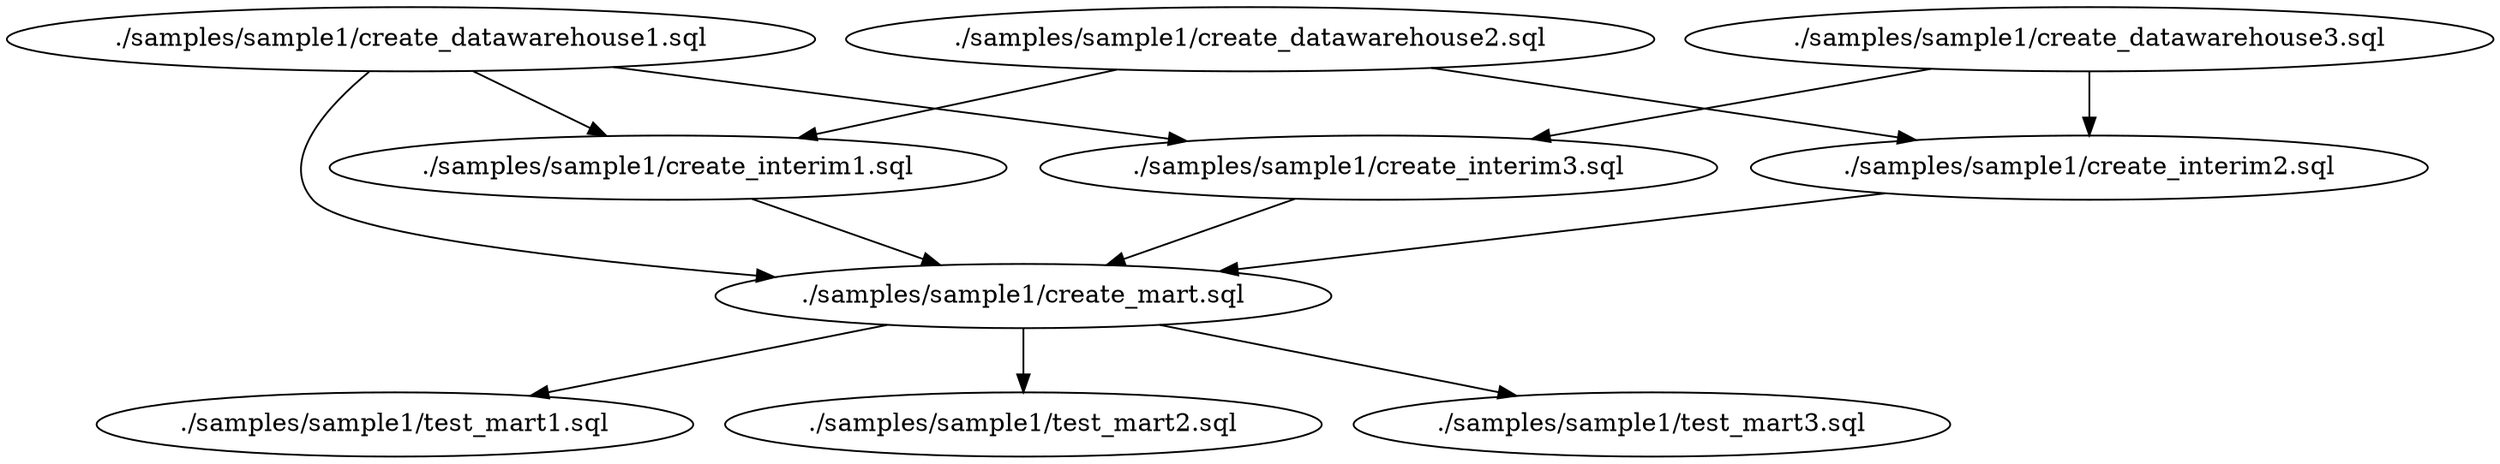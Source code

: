 digraph G {
0[label="./samples/sample1/create_datawarehouse1.sql"];
1[label="./samples/sample1/create_datawarehouse2.sql"];
2[label="./samples/sample1/create_datawarehouse3.sql"];
3[label="./samples/sample1/create_interim1.sql"];
4[label="./samples/sample1/create_interim2.sql"];
5[label="./samples/sample1/create_interim3.sql"];
6[label="./samples/sample1/create_mart.sql"];
7[label="./samples/sample1/test_mart1.sql"];
8[label="./samples/sample1/test_mart2.sql"];
9[label="./samples/sample1/test_mart3.sql"];
0->3 ;
0->5 ;
0->6 ;
1->3 ;
1->4 ;
2->5 ;
2->4 ;
3->6 ;
4->6 ;
5->6 ;
6->9 ;
6->8 ;
6->7 ;
}
